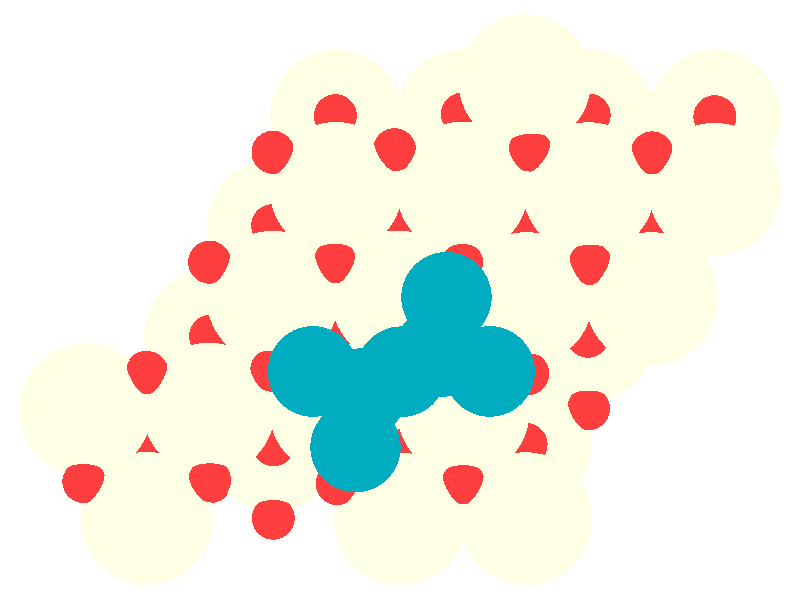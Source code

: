 #include "colors.inc"
#include "finish.inc"

global_settings {assumed_gamma 1 max_trace_level 6}
background {color White}
camera {orthographic
  right -24.62*x up 18.40*y
  direction 1.00*z
  location <0,0,50.00> look_at <0,0,0>}
light_source {<  2.00,   3.00,  40.00> color White
  area_light <0.70, 0, 0>, <0, 0.70, 0>, 3, 3
  adaptive 1 jitter}

#declare simple = finish {phong 0.7}
#declare pale = finish {ambient .5 diffuse .85 roughness .001 specular 0.200 }
#declare intermediate = finish {ambient 0.3 diffuse 0.6 specular 0.10 roughness 0.04 }
#declare vmd = finish {ambient .0 diffuse .65 phong 0.1 phong_size 40. specular 0.500 }
#declare jmol = finish {ambient .2 diffuse .6 specular 1 roughness .001 metallic}
#declare ase2 = finish {ambient 0.05 brilliance 3 diffuse 0.6 metallic specular 0.70 roughness 0.04 reflection 0.15}
#declare ase3 = finish {ambient .15 brilliance 2 diffuse .6 metallic specular 1. roughness .001 reflection .0}
#declare glass = finish {ambient .05 diffuse .3 specular 1. roughness .001}
#declare glass2 = finish {ambient .0 diffuse .3 specular 1. reflection .25 roughness .001}
#declare Rcell = 0.020;
#declare Rbond = 0.100;

#macro atom(LOC, R, COL, TRANS, FIN)
  sphere{LOC, R texture{pigment{color COL transmit TRANS} finish{FIN}}}
#end
#macro constrain(LOC, R, COL, TRANS FIN)
union{torus{R, Rcell rotate 45*z texture{pigment{color COL transmit TRANS} finish{FIN}}}
      torus{R, Rcell rotate -45*z texture{pigment{color COL transmit TRANS} finish{FIN}}}
      translate LOC}
#end

atom(< -1.96,   5.63,  -7.80>, 2.04, rgb <1.00, 1.00, 0.78>, 0.0, ase3) // #0 
atom(<  3.86,  -4.45,  -7.80>, 2.04, rgb <1.00, 1.00, 0.78>, 0.0, ase3) // #1 
atom(< -5.84,  -1.09,  -7.80>, 2.04, rgb <1.00, 1.00, 0.78>, 0.0, ase3) // #2 
atom(<  5.80,  -1.09,  -7.80>, 2.04, rgb <1.00, 1.00, 0.78>, 0.0, ase3) // #3 
atom(<  1.92,   5.63,  -7.80>, 2.04, rgb <1.00, 1.00, 0.78>, 0.0, ase3) // #4 
atom(<  7.74,   2.27,  -7.80>, 2.04, rgb <1.00, 1.00, 0.78>, 0.0, ase3) // #5 
atom(< -1.96,  -1.09,  -7.80>, 2.04, rgb <1.00, 1.00, 0.78>, 0.0, ase3) // #6 
atom(<  9.68,   5.63,  -7.80>, 2.04, rgb <1.00, 1.00, 0.78>, 0.0, ase3) // #7 
atom(<  5.80,   5.63,  -7.80>, 2.04, rgb <1.00, 1.00, 0.78>, 0.0, ase3) // #8 
atom(< -0.02,  -4.45,  -7.80>, 2.04, rgb <1.00, 1.00, 0.78>, 0.0, ase3) // #9 
atom(<  1.92,  -1.09,  -7.80>, 2.04, rgb <1.00, 1.00, 0.78>, 0.0, ase3) // #10 
atom(< -0.02,   2.27,  -7.80>, 2.04, rgb <1.00, 1.00, 0.78>, 0.0, ase3) // #11 
atom(< -7.79,  -4.45,  -7.80>, 2.04, rgb <1.00, 1.00, 0.78>, 0.0, ase3) // #12 
atom(<  3.86,   2.27,  -7.80>, 2.04, rgb <1.00, 1.00, 0.78>, 0.0, ase3) // #13 
atom(< -3.90,   2.27,  -7.80>, 2.04, rgb <1.00, 1.00, 0.78>, 0.0, ase3) // #14 
atom(< -3.90,  -4.45,  -7.80>, 2.04, rgb <1.00, 1.00, 0.78>, 0.0, ase3) // #15 
atom(<  3.84,   6.72,  -4.69>, 2.04, rgb <1.00, 1.00, 0.78>, 0.0, ase3) // #16 
atom(<  3.89,   0.04,  -4.69>, 2.04, rgb <1.00, 1.00, 0.78>, 0.0, ase3) // #17 
atom(< -1.99,  -3.35,  -4.75>, 2.04, rgb <1.00, 1.00, 0.78>, 0.0, ase3) // #18 
atom(<  0.01,  -6.72,  -4.71>, 2.04, rgb <1.00, 1.00, 0.78>, 0.0, ase3) // #19 
atom(< -0.08,   0.09,  -4.73>, 2.04, rgb <1.00, 1.00, 0.78>, 0.0, ase3) // #20 
atom(<  1.95,  -3.40,  -4.74>, 2.04, rgb <1.00, 1.00, 0.78>, 0.0, ase3) // #21 
atom(<  1.92,   3.43,  -4.62>, 2.04, rgb <1.00, 1.00, 0.78>, 0.0, ase3) // #22 
atom(<  7.74,   0.04,  -4.70>, 2.04, rgb <1.00, 1.00, 0.78>, 0.0, ase3) // #23 
atom(< -7.80,  -6.70,  -4.69>, 2.04, rgb <1.00, 1.00, 0.78>, 0.0, ase3) // #24 
atom(<  9.68,   3.39,  -4.71>, 2.04, rgb <1.00, 1.00, 0.78>, 0.0, ase3) // #25 
atom(< -5.88,  -3.35,  -4.68>, 2.04, rgb <1.00, 1.00, 0.78>, 0.0, ase3) // #26 
atom(< -9.68,  -3.36,  -4.70>, 2.04, rgb <1.00, 1.00, 0.78>, 0.0, ase3) // #27 
atom(< -3.91,   0.08,  -4.70>, 2.04, rgb <1.00, 1.00, 0.78>, 0.0, ase3) // #28 
atom(<  5.81,   3.41,  -4.70>, 2.04, rgb <1.00, 1.00, 0.78>, 0.0, ase3) // #29 
atom(< -1.97,   3.42,  -4.70>, 2.04, rgb <1.00, 1.00, 0.78>, 0.0, ase3) // #30 
atom(<  3.87,  -6.71,  -4.71>, 2.04, rgb <1.00, 1.00, 0.78>, 0.0, ase3) // #31 
atom(< -1.96,   1.15,  -8.60>, 0.66, rgb <1.00, 0.05, 0.05>, 0.0, ase3) // #32 
atom(< -7.79,  -2.21,  -8.60>, 0.66, rgb <1.00, 0.05, 0.05>, 0.0, ase3) // #33 
atom(< -0.02,   4.51,  -8.60>, 0.66, rgb <1.00, 0.05, 0.05>, 0.0, ase3) // #34 
atom(< -9.73,  -5.57,  -8.60>, 0.66, rgb <1.00, 0.05, 0.05>, 0.0, ase3) // #35 
atom(<  3.86,  -2.21,  -8.60>, 0.66, rgb <1.00, 0.05, 0.05>, 0.0, ase3) // #36 
atom(< -3.90,   4.51,  -8.60>, 0.66, rgb <1.00, 0.05, 0.05>, 0.0, ase3) // #37 
atom(<  1.92,   1.15,  -8.60>, 0.66, rgb <1.00, 0.05, 0.05>, 0.0, ase3) // #38 
atom(< -5.84,   1.15,  -8.60>, 0.66, rgb <1.00, 0.05, 0.05>, 0.0, ase3) // #39 
atom(< -5.84,  -5.57,  -8.60>, 0.66, rgb <1.00, 0.05, 0.05>, 0.0, ase3) // #40 
atom(<  7.74,   4.51,  -8.60>, 0.66, rgb <1.00, 0.05, 0.05>, 0.0, ase3) // #41 
atom(< -0.02,  -2.21,  -8.60>, 0.66, rgb <1.00, 0.05, 0.05>, 0.0, ase3) // #42 
atom(< -1.96,  -5.57,  -8.60>, 0.66, rgb <1.00, 0.05, 0.05>, 0.0, ase3) // #43 
atom(< -3.90,  -2.21,  -8.60>, 0.66, rgb <1.00, 0.05, 0.05>, 0.0, ase3) // #44 
atom(<  3.86,   4.51,  -8.60>, 0.66, rgb <1.00, 0.05, 0.05>, 0.0, ase3) // #45 
atom(<  5.80,   1.15,  -8.60>, 0.66, rgb <1.00, 0.05, 0.05>, 0.0, ase3) // #46 
atom(<  1.92,  -5.57,  -8.60>, 0.66, rgb <1.00, 0.05, 0.05>, 0.0, ase3) // #47 
atom(< -3.90,  -6.69,  -7.01>, 0.66, rgb <1.00, 0.05, 0.05>, 0.0, ase3) // #48 
atom(< -1.96,  -3.33,  -7.01>, 0.66, rgb <1.00, 0.05, 0.05>, 0.0, ase3) // #49 
atom(< -0.02,  -6.69,  -7.01>, 0.66, rgb <1.00, 0.05, 0.05>, 0.0, ase3) // #50 
atom(< -3.90,   0.03,  -7.01>, 0.66, rgb <1.00, 0.05, 0.05>, 0.0, ase3) // #51 
atom(< -0.02,   0.03,  -7.01>, 0.66, rgb <1.00, 0.05, 0.05>, 0.0, ase3) // #52 
atom(<  7.74,   0.03,  -7.01>, 0.66, rgb <1.00, 0.05, 0.05>, 0.0, ase3) // #53 
atom(<  1.92,  -3.33,  -7.01>, 0.66, rgb <1.00, 0.05, 0.05>, 0.0, ase3) // #54 
atom(< -5.84,  -3.33,  -7.01>, 0.66, rgb <1.00, 0.05, 0.05>, 0.0, ase3) // #55 
atom(<  5.80,  -3.33,  -7.01>, 0.66, rgb <1.00, 0.05, 0.05>, 0.0, ase3) // #56 
atom(< -7.79,  -6.69,  -7.01>, 0.66, rgb <1.00, 0.05, 0.05>, 0.0, ase3) // #57 
atom(<  3.86,   0.03,  -7.01>, 0.66, rgb <1.00, 0.05, 0.05>, 0.0, ase3) // #58 
atom(<  3.86,  -6.69,  -7.01>, 0.66, rgb <1.00, 0.05, 0.05>, 0.0, ase3) // #59 
atom(<  9.68,   3.39,  -7.01>, 0.66, rgb <1.00, 0.05, 0.05>, 0.0, ase3) // #60 
atom(<  5.80,   3.39,  -7.01>, 0.66, rgb <1.00, 0.05, 0.05>, 0.0, ase3) // #61 
atom(< -1.96,   3.39,  -7.01>, 0.66, rgb <1.00, 0.05, 0.05>, 0.0, ase3) // #62 
atom(<  1.92,   3.39,  -7.01>, 0.66, rgb <1.00, 0.05, 0.05>, 0.0, ase3) // #63 
atom(< -0.04,  -4.51,  -5.51>, 0.66, rgb <1.00, 0.05, 0.05>, 0.0, ase3) // #64 
atom(< -3.92,   2.28,  -5.51>, 0.66, rgb <1.00, 0.05, 0.05>, 0.0, ase3) // #65 
atom(<  9.69,   5.62,  -5.51>, 0.66, rgb <1.00, 0.05, 0.05>, 0.0, ase3) // #66 
atom(<  5.82,   5.67,  -5.52>, 0.66, rgb <1.00, 0.05, 0.05>, 0.0, ase3) // #67 
atom(<  7.74,   2.27,  -5.51>, 0.66, rgb <1.00, 0.05, 0.05>, 0.0, ase3) // #68 
atom(<  2.00,  -1.07,  -5.50>, 0.66, rgb <1.00, 0.05, 0.05>, 0.0, ase3) // #69 
atom(< -1.99,   5.65,  -5.53>, 0.66, rgb <1.00, 0.05, 0.05>, 0.0, ase3) // #70 
atom(< -5.83,  -1.11,  -5.49>, 0.66, rgb <1.00, 0.05, 0.05>, 0.0, ase3) // #71 
atom(< -2.03,  -1.09,  -5.51>, 0.66, rgb <1.00, 0.05, 0.05>, 0.0, ase3) // #72 
atom(< -0.05,   2.25,  -5.49>, 0.66, rgb <1.00, 0.05, 0.05>, 0.0, ase3) // #73 
atom(<  5.78,  -1.11,  -5.49>, 0.66, rgb <1.00, 0.05, 0.05>, 0.0, ase3) // #74 
atom(< -3.89,  -4.44,  -5.48>, 0.66, rgb <1.00, 0.05, 0.05>, 0.0, ase3) // #75 
atom(<  3.90,   2.23,  -5.47>, 0.66, rgb <1.00, 0.05, 0.05>, 0.0, ase3) // #76 
atom(<  1.92,   5.70,  -5.48>, 0.66, rgb <1.00, 0.05, 0.05>, 0.0, ase3) // #77 
atom(< -7.78,  -4.45,  -5.51>, 0.66, rgb <1.00, 0.05, 0.05>, 0.0, ase3) // #78 
atom(<  3.88,  -4.43,  -5.51>, 0.66, rgb <1.00, 0.05, 0.05>, 0.0, ase3) // #79 
atom(< -0.17,   4.61,  -3.89>, 0.66, rgb <1.00, 0.05, 0.05>, 0.0, ase3) // #80 
atom(<  7.76,   4.51,  -3.93>, 0.66, rgb <1.00, 0.05, 0.05>, 0.0, ase3) // #81 
atom(<  4.00,   4.60,  -3.89>, 0.66, rgb <1.00, 0.05, 0.05>, 0.0, ase3) // #82 
atom(< -9.72,  -5.56,  -3.93>, 0.66, rgb <1.00, 0.05, 0.05>, 0.0, ase3) // #83 
atom(< -2.00,   1.17,  -3.93>, 0.66, rgb <1.00, 0.05, 0.05>, 0.0, ase3) // #84 
atom(< -3.95,  -2.15,  -3.75>, 0.66, rgb <1.00, 0.05, 0.05>, 0.0, ase3) // #85 
atom(< -5.86,  -5.53,  -3.90>, 0.66, rgb <1.00, 0.05, 0.05>, 0.0, ase3) // #86 
atom(< -7.78,  -2.23,  -3.92>, 0.66, rgb <1.00, 0.05, 0.05>, 0.0, ase3) // #87 
atom(<  1.92,   1.09,  -3.73>, 0.66, rgb <1.00, 0.05, 0.05>, 0.0, ase3) // #88 
atom(< -0.01,  -2.21,  -4.24>, 0.66, rgb <1.00, 0.05, 0.05>, 0.0, ase3) // #89 
atom(< -1.93,  -5.63,  -3.75>, 0.66, rgb <1.00, 0.05, 0.05>, 0.0, ase3) // #90 
atom(< -5.86,   1.16,  -3.93>, 0.66, rgb <1.00, 0.05, 0.05>, 0.0, ase3) // #91 
atom(<  5.85,   1.12,  -3.91>, 0.66, rgb <1.00, 0.05, 0.05>, 0.0, ase3) // #92 
atom(<  3.93,  -2.26,  -3.76>, 0.66, rgb <1.00, 0.05, 0.05>, 0.0, ase3) // #93 
atom(<  1.95,  -5.60,  -3.95>, 0.66, rgb <1.00, 0.05, 0.05>, 0.0, ase3) // #94 
atom(< -3.91,   4.53,  -3.92>, 0.66, rgb <1.00, 0.05, 0.05>, 0.0, ase3) // #95 
atom(<  0.04,  -2.20,  -2.24>, 1.39, rgb <0.00, 0.41, 0.52>, 0.0, ase3) // #96 
atom(<  1.43,   0.08,  -2.01>, 1.39, rgb <0.00, 0.41, 0.52>, 0.0, ase3) // #97 
atom(<  2.76,  -2.19,  -2.05>, 1.39, rgb <0.00, 0.41, 0.52>, 0.0, ase3) // #98 
atom(< -1.19,  -2.87,  -0.03>, 1.39, rgb <0.00, 0.41, 0.52>, 0.0, ase3) // #99 
atom(<  1.21,  -1.59,   0.00>, 1.39, rgb <0.00, 0.41, 0.52>, 0.0, ase3) // #100 
atom(< -2.68,  -2.19,  -2.08>, 1.39, rgb <0.00, 0.41, 0.52>, 0.0, ase3) // #101 
atom(< -1.37,  -4.51,  -2.07>, 1.39, rgb <0.00, 0.41, 0.52>, 0.0, ase3) // #102 
